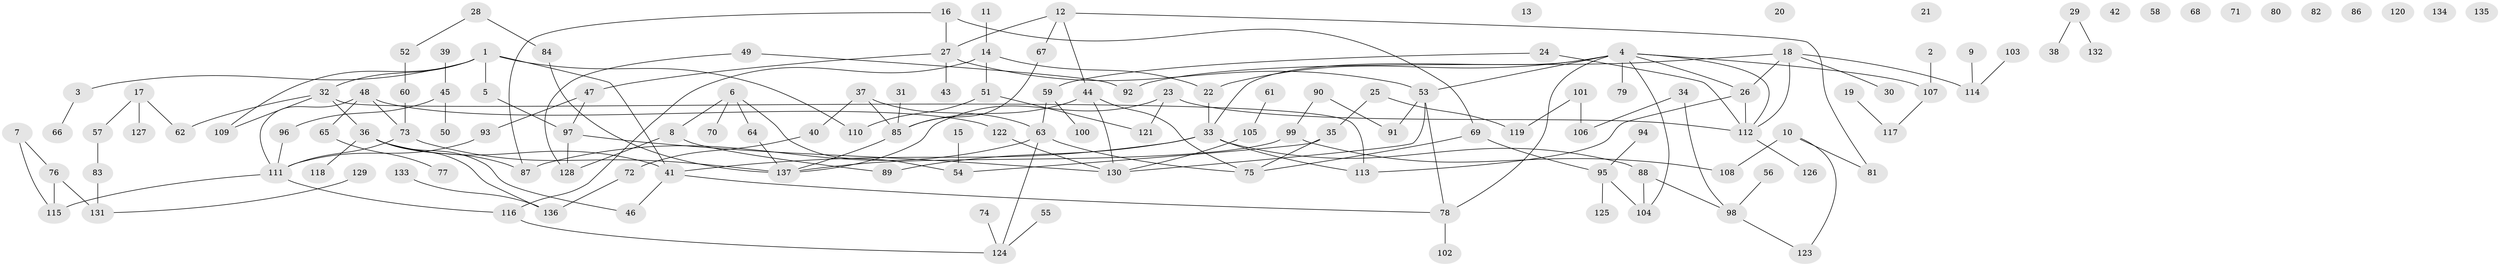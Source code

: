 // coarse degree distribution, {9: 0.020618556701030927, 1: 0.23711340206185566, 2: 0.25773195876288657, 3: 0.14432989690721648, 4: 0.061855670103092786, 0: 0.13402061855670103, 5: 0.041237113402061855, 7: 0.05154639175257732, 6: 0.05154639175257732}
// Generated by graph-tools (version 1.1) at 2025/41/03/06/25 10:41:25]
// undirected, 137 vertices, 163 edges
graph export_dot {
graph [start="1"]
  node [color=gray90,style=filled];
  1;
  2;
  3;
  4;
  5;
  6;
  7;
  8;
  9;
  10;
  11;
  12;
  13;
  14;
  15;
  16;
  17;
  18;
  19;
  20;
  21;
  22;
  23;
  24;
  25;
  26;
  27;
  28;
  29;
  30;
  31;
  32;
  33;
  34;
  35;
  36;
  37;
  38;
  39;
  40;
  41;
  42;
  43;
  44;
  45;
  46;
  47;
  48;
  49;
  50;
  51;
  52;
  53;
  54;
  55;
  56;
  57;
  58;
  59;
  60;
  61;
  62;
  63;
  64;
  65;
  66;
  67;
  68;
  69;
  70;
  71;
  72;
  73;
  74;
  75;
  76;
  77;
  78;
  79;
  80;
  81;
  82;
  83;
  84;
  85;
  86;
  87;
  88;
  89;
  90;
  91;
  92;
  93;
  94;
  95;
  96;
  97;
  98;
  99;
  100;
  101;
  102;
  103;
  104;
  105;
  106;
  107;
  108;
  109;
  110;
  111;
  112;
  113;
  114;
  115;
  116;
  117;
  118;
  119;
  120;
  121;
  122;
  123;
  124;
  125;
  126;
  127;
  128;
  129;
  130;
  131;
  132;
  133;
  134;
  135;
  136;
  137;
  1 -- 3;
  1 -- 5;
  1 -- 32;
  1 -- 41;
  1 -- 109;
  1 -- 110;
  2 -- 107;
  3 -- 66;
  4 -- 22;
  4 -- 26;
  4 -- 33;
  4 -- 53;
  4 -- 78;
  4 -- 79;
  4 -- 104;
  4 -- 107;
  4 -- 112;
  5 -- 97;
  6 -- 8;
  6 -- 54;
  6 -- 64;
  6 -- 70;
  7 -- 76;
  7 -- 115;
  8 -- 89;
  8 -- 128;
  9 -- 114;
  10 -- 81;
  10 -- 108;
  10 -- 123;
  11 -- 14;
  12 -- 27;
  12 -- 44;
  12 -- 67;
  12 -- 81;
  14 -- 22;
  14 -- 51;
  14 -- 116;
  15 -- 54;
  16 -- 27;
  16 -- 69;
  16 -- 87;
  17 -- 57;
  17 -- 62;
  17 -- 127;
  18 -- 26;
  18 -- 30;
  18 -- 92;
  18 -- 112;
  18 -- 114;
  19 -- 117;
  22 -- 33;
  23 -- 112;
  23 -- 121;
  23 -- 137;
  24 -- 59;
  24 -- 112;
  25 -- 35;
  25 -- 119;
  26 -- 112;
  26 -- 113;
  27 -- 43;
  27 -- 47;
  27 -- 53;
  28 -- 52;
  28 -- 84;
  29 -- 38;
  29 -- 132;
  31 -- 85;
  32 -- 36;
  32 -- 62;
  32 -- 109;
  32 -- 113;
  33 -- 41;
  33 -- 88;
  33 -- 89;
  33 -- 113;
  34 -- 98;
  34 -- 106;
  35 -- 54;
  35 -- 75;
  36 -- 41;
  36 -- 46;
  36 -- 87;
  36 -- 118;
  36 -- 136;
  37 -- 40;
  37 -- 63;
  37 -- 85;
  39 -- 45;
  40 -- 72;
  41 -- 46;
  41 -- 78;
  44 -- 75;
  44 -- 85;
  44 -- 130;
  45 -- 50;
  45 -- 96;
  47 -- 93;
  47 -- 97;
  48 -- 65;
  48 -- 73;
  48 -- 111;
  48 -- 122;
  49 -- 92;
  49 -- 128;
  51 -- 110;
  51 -- 121;
  52 -- 60;
  53 -- 78;
  53 -- 91;
  53 -- 130;
  55 -- 124;
  56 -- 98;
  57 -- 83;
  59 -- 63;
  59 -- 100;
  60 -- 73;
  61 -- 105;
  63 -- 75;
  63 -- 87;
  63 -- 124;
  64 -- 137;
  65 -- 77;
  67 -- 85;
  69 -- 75;
  69 -- 95;
  72 -- 136;
  73 -- 111;
  73 -- 137;
  74 -- 124;
  76 -- 115;
  76 -- 131;
  78 -- 102;
  83 -- 131;
  84 -- 137;
  85 -- 137;
  88 -- 98;
  88 -- 104;
  90 -- 91;
  90 -- 99;
  93 -- 111;
  94 -- 95;
  95 -- 104;
  95 -- 125;
  96 -- 111;
  97 -- 128;
  97 -- 130;
  98 -- 123;
  99 -- 108;
  99 -- 137;
  101 -- 106;
  101 -- 119;
  103 -- 114;
  105 -- 130;
  107 -- 117;
  111 -- 115;
  111 -- 116;
  112 -- 126;
  116 -- 124;
  122 -- 130;
  129 -- 131;
  133 -- 136;
}

